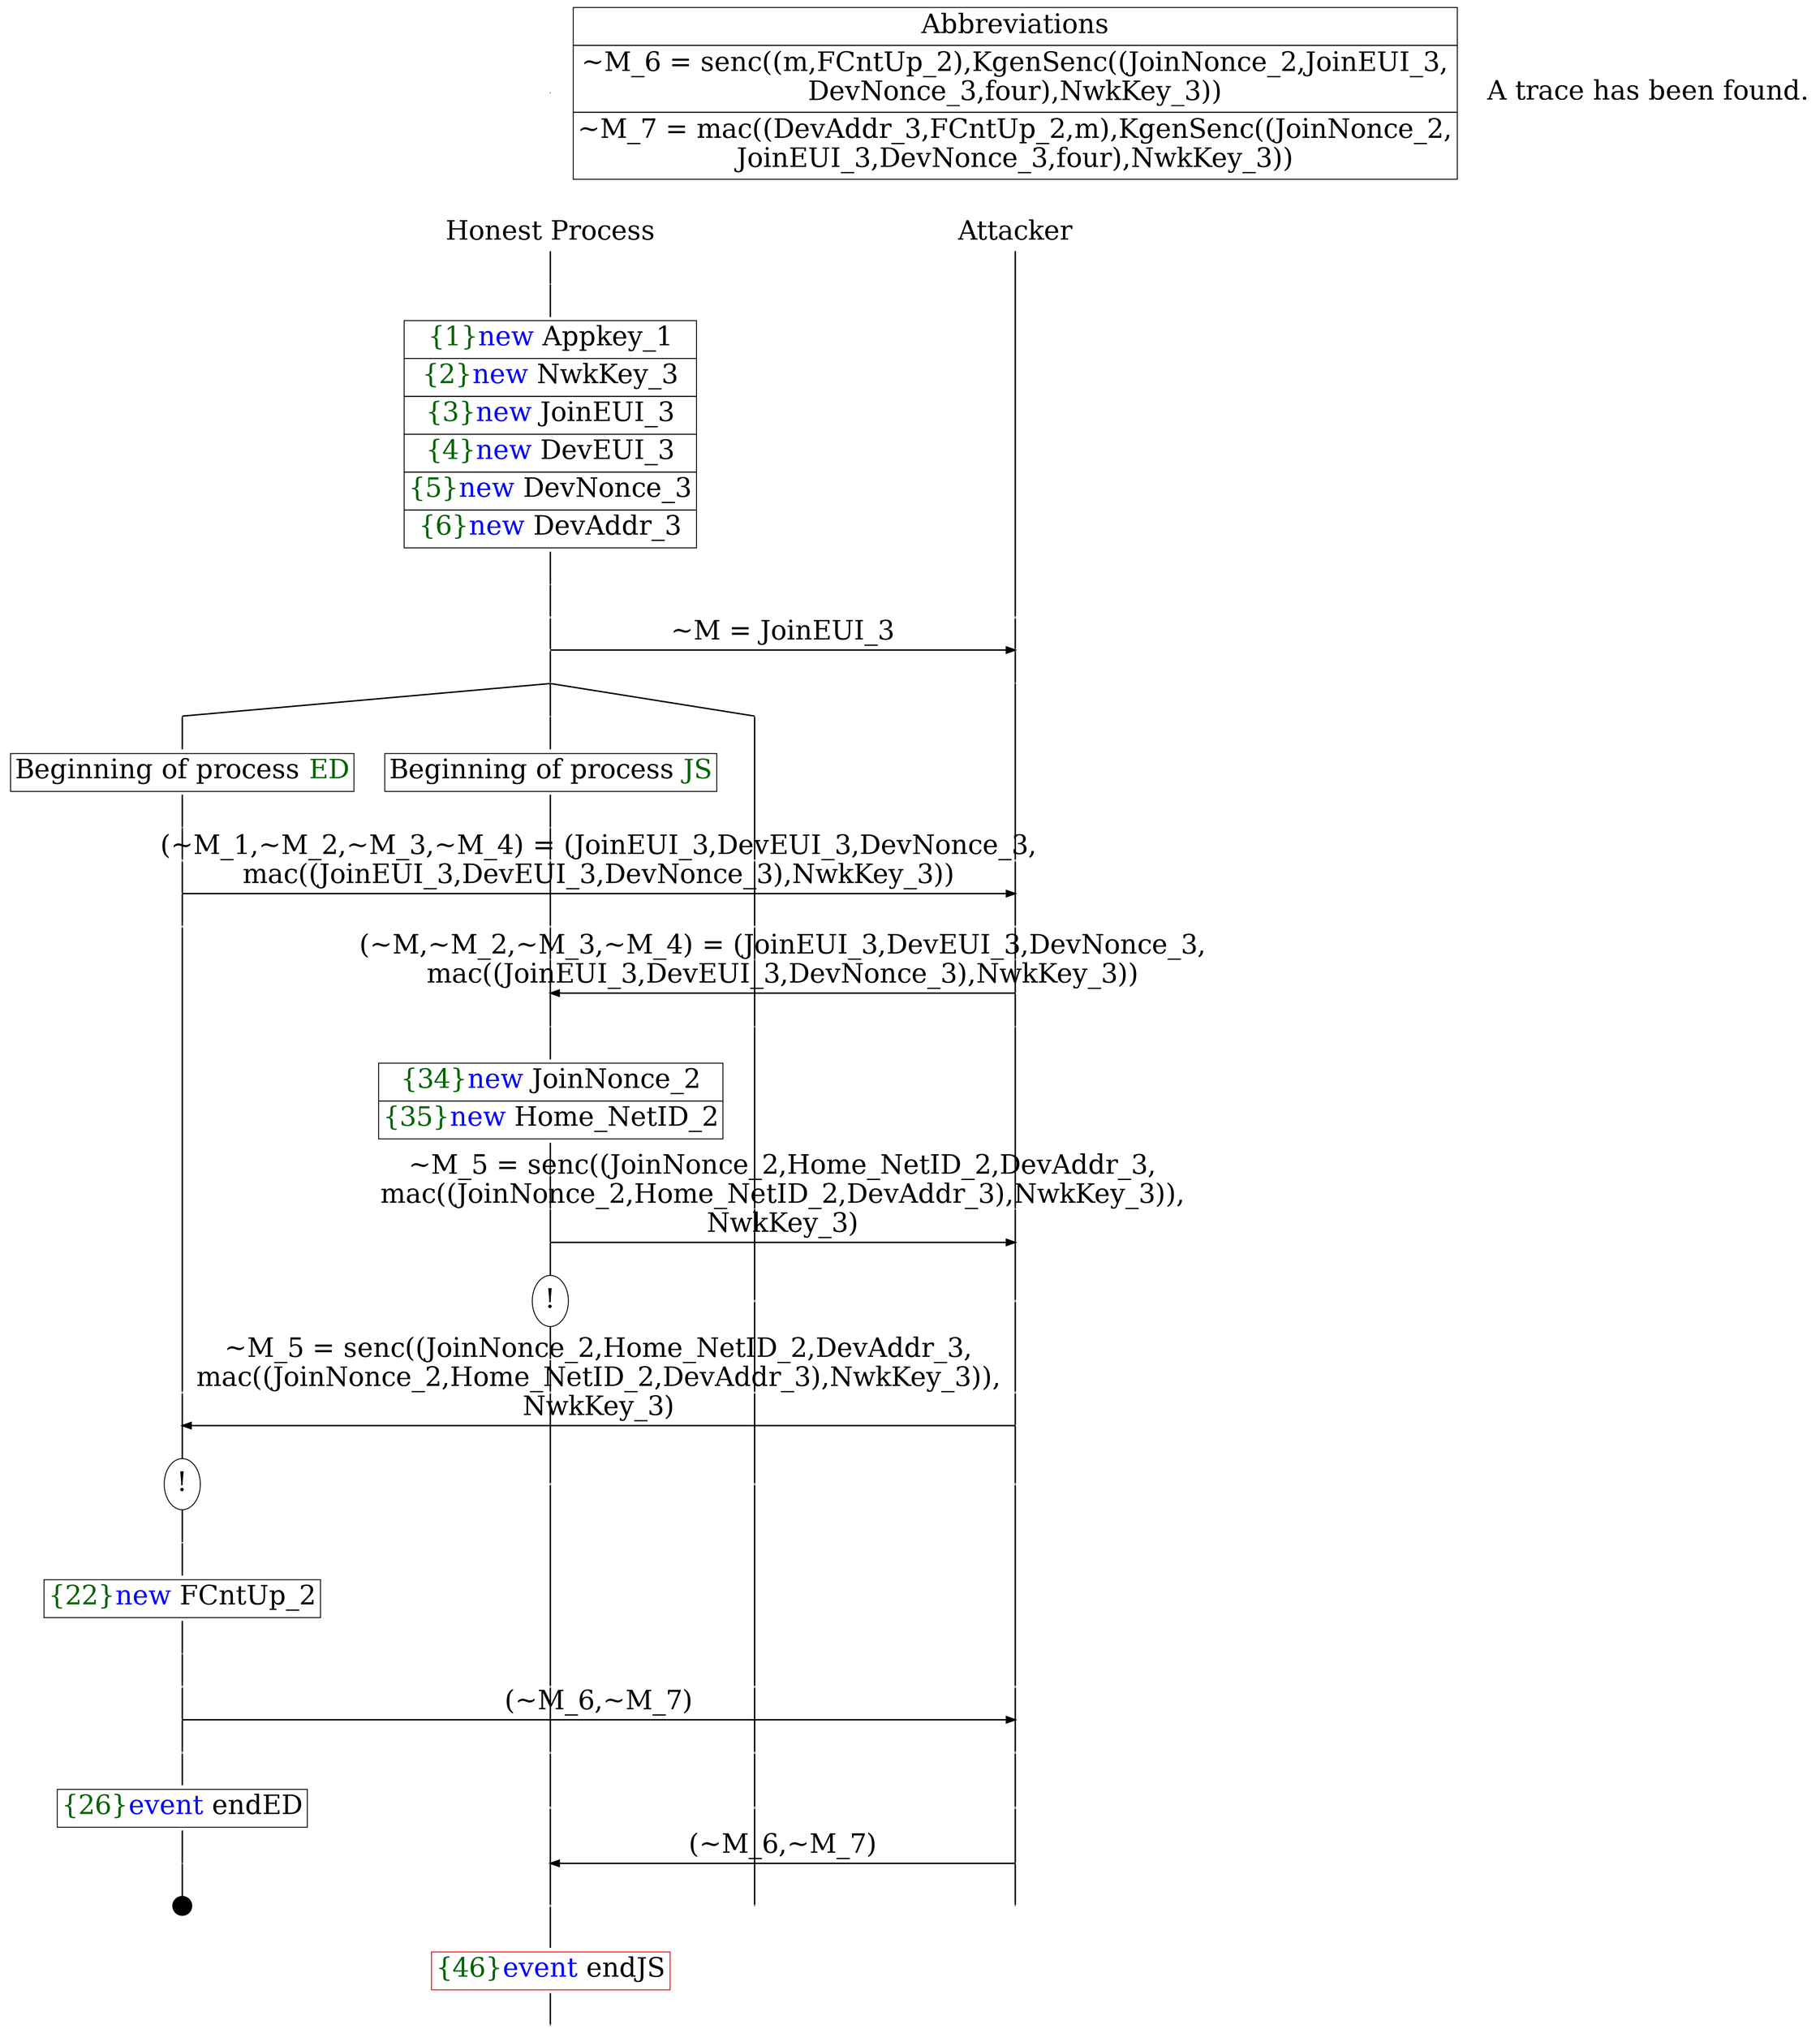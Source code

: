 digraph {
graph [ordering = out]
edge [arrowhead = none, penwidth = 1.6, fontsize = 30]
node [shape = point, width = 0, height = 0, fontsize = 30]
Trace<br/>
[label = <A trace has been found.<br/>
>, shape = plaintext]
P0__0 [label = "Honest Process", shape = plaintext]
P__0 [label = "Attacker", shape = plaintext]
Trace -> P0__0 [label = "", style = invisible, weight = 100]{rank = same; P0__0 P__0}
P0__0 -> P0__1 [label = <>, weight = 100]
P0__1 -> P0__2 [label = <>, weight = 100]
P0__2 [shape = plaintext, label = <<TABLE BORDER="0" CELLBORDER="1" CELLSPACING="0" CELLPADDING="4"> <TR><TD><FONT COLOR="darkgreen">{1}</FONT><FONT COLOR="blue">new </FONT>Appkey_1</TD></TR><TR><TD><FONT COLOR="darkgreen">{2}</FONT><FONT COLOR="blue">new </FONT>NwkKey_3</TD></TR><TR><TD><FONT COLOR="darkgreen">{3}</FONT><FONT COLOR="blue">new </FONT>JoinEUI_3</TD></TR><TR><TD><FONT COLOR="darkgreen">{4}</FONT><FONT COLOR="blue">new </FONT>DevEUI_3</TD></TR><TR><TD><FONT COLOR="darkgreen">{5}</FONT><FONT COLOR="blue">new </FONT>DevNonce_3</TD></TR><TR><TD><FONT COLOR="darkgreen">{6}</FONT><FONT COLOR="blue">new </FONT>DevAddr_3</TD></TR></TABLE>>]
P0__2 -> P0__3 [label = <>, weight = 100]
P0__3 -> P0__4 [label = <>, weight = 100]
P__0 -> P__1 [label = <>, weight = 100]
{rank = same; P__1 P0__4}
P0__4 -> P0__5 [label = <>, weight = 100]
P__1 -> P__2 [label = <>, weight = 100]
{rank = same; P__2 P0__5}
P0__5 -> P__2 [label = <~M = JoinEUI_3>, arrowhead = normal]
P0__5 -> P0__6 [label = <>, weight = 100]
P__2 -> P__3 [label = <>, weight = 100]
{rank = same; P__3 P0__6}
/*RPar */
P0__6 -> P0_2__6 [label = <>]
P0__6 -> P0_1__6 [label = <>]
P0__6 -> P0_0__6 [label = <>]
P0__6 [label = "", fixedsize = false, width = 0, height = 0, shape = none]
{rank = same; P0_0__6 P0_1__6 P0_2__6}
P0_1__6 -> P0_1__7 [label = <>, weight = 100]
P0_1__7 [shape = plaintext, label = <<TABLE BORDER="0" CELLBORDER="1" CELLSPACING="0" CELLPADDING="4"> <TR><TD>Beginning of process <FONT COLOR="darkgreen">JS</FONT></TD></TR></TABLE>>]
P0_1__7 -> P0_1__8 [label = <>, weight = 100]
P0_2__6 -> P0_2__7 [label = <>, weight = 100]
P0_2__7 [shape = plaintext, label = <<TABLE BORDER="0" CELLBORDER="1" CELLSPACING="0" CELLPADDING="4"> <TR><TD>Beginning of process <FONT COLOR="darkgreen">ED</FONT></TD></TR></TABLE>>]
P0_2__7 -> P0_2__8 [label = <>, weight = 100]
P0_2__8 -> P0_2__9 [label = <>, weight = 100]
P0_1__8 -> P0_1__9 [label = <>, weight = 100]
P0_0__6 -> P0_0__7 [label = <>, weight = 100]
P__3 -> P__4 [label = <>, weight = 100]
{rank = same; P__4 P0_0__7 P0_1__9 P0_2__9}
P0_2__9 -> P0_2__10 [label = <>, weight = 100]
P__4 -> P__5 [label = <>, weight = 100]
{rank = same; P__5 P0_2__10}
P0_2__10 -> P__5 [label = <(~M_1,~M_2,~M_3,~M_4) = (JoinEUI_3,DevEUI_3,DevNonce_3,<br/>
mac((JoinEUI_3,DevEUI_3,DevNonce_3),NwkKey_3))>, arrowhead = normal]
P0_2__10 -> P0_2__11 [label = <>, weight = 100]
P0_1__9 -> P0_1__10 [label = <>, weight = 100]
P0_0__7 -> P0_0__8 [label = <>, weight = 100]
P__5 -> P__6 [label = <>, weight = 100]
{rank = same; P__6 P0_0__8 P0_1__10 P0_2__11}
P0_1__10 -> P0_1__11 [label = <>, weight = 100]
P0_0__8 -> P0_0__9 [label = <>, weight = 100]
P__6 -> P__7 [label = <>, weight = 100]
{rank = same; P__7 P0_0__9 P0_1__11}
P0_1__11 -> P0_1__12 [label = <>, weight = 100]
P__7 -> P__8 [label = <>, weight = 100]
{rank = same; P__8 P0_1__12}
P0_1__12 -> P__8 [label = <(~M,~M_2,~M_3,~M_4) = (JoinEUI_3,DevEUI_3,DevNonce_3,<br/>
mac((JoinEUI_3,DevEUI_3,DevNonce_3),NwkKey_3))>, dir = back, arrowhead = normal]
P0_1__12 -> P0_1__13 [label = <>, weight = 100]
P0_0__9 -> P0_0__10 [label = <>, weight = 100]
P__8 -> P__9 [label = <>, weight = 100]
{rank = same; P__9 P0_0__10 P0_1__13}
P0_1__13 -> P0_1__14 [label = <>, weight = 100]
P0_1__14 [shape = plaintext, label = <<TABLE BORDER="0" CELLBORDER="1" CELLSPACING="0" CELLPADDING="4"> <TR><TD><FONT COLOR="darkgreen">{34}</FONT><FONT COLOR="blue">new </FONT>JoinNonce_2</TD></TR><TR><TD><FONT COLOR="darkgreen">{35}</FONT><FONT COLOR="blue">new </FONT>Home_NetID_2</TD></TR></TABLE>>]
P0_1__14 -> P0_1__15 [label = <>, weight = 100]
P0_1__15 -> P0_1__16 [label = <>, weight = 100]
P0_0__10 -> P0_0__11 [label = <>, weight = 100]
P__9 -> P__10 [label = <>, weight = 100]
{rank = same; P__10 P0_0__11 P0_1__16}
P0_1__16 -> P0_1__17 [label = <>, weight = 100]
P__10 -> P__11 [label = <>, weight = 100]
{rank = same; P__11 P0_1__17}
P0_1__17 -> P__11 [label = <~M_5 = senc((JoinNonce_2,Home_NetID_2,DevAddr_3,<br/>
mac((JoinNonce_2,Home_NetID_2,DevAddr_3),NwkKey_3)),<br/>
NwkKey_3)>, arrowhead = normal]
P0_1__17 -> P0_1__18 [label = <>, weight = 100]
P0_0__11 -> P0_0__12 [label = <>, weight = 100]
P__11 -> P__12 [label = <>, weight = 100]
{rank = same; P__12 P0_0__12 P0_1__18}
P0_1__18 [label = "!", shape = ellipse]
P0_1_0__18 [label = "", fixedsize = false, width = 0, height = 0, shape = none]
P0_1__18 -> P0_1_0__18 [label = <>, weight = 100]
P0_2__11 -> P0_2__12 [label = <>, weight = 100]
P0_1_0__18 -> P0_1_0__19 [label = <>, weight = 100]
P0_0__12 -> P0_0__13 [label = <>, weight = 100]
P__12 -> P__13 [label = <>, weight = 100]
{rank = same; P__13 P0_0__13 P0_1_0__19 P0_2__12}
P0_2__12 -> P0_2__13 [label = <>, weight = 100]
P__13 -> P__14 [label = <>, weight = 100]
{rank = same; P__14 P0_2__13}
P0_2__13 -> P__14 [label = <~M_5 = senc((JoinNonce_2,Home_NetID_2,DevAddr_3,<br/>
mac((JoinNonce_2,Home_NetID_2,DevAddr_3),NwkKey_3)),<br/>
NwkKey_3)>, dir = back, arrowhead = normal]
P0_2__13 -> P0_2__14 [label = <>, weight = 100]
P0_1_0__19 -> P0_1_0__20 [label = <>, weight = 100]
P0_0__13 -> P0_0__14 [label = <>, weight = 100]
P__14 -> P__15 [label = <>, weight = 100]
{rank = same; P__15 P0_0__14 P0_1_0__20 P0_2__14}
P0_2__14 [label = "!", shape = ellipse]
P0_2_0__14 [label = "", fixedsize = false, width = 0, height = 0, shape = none]
P0_2__14 -> P0_2_0__14 [label = <>, weight = 100]
P0_2_0__14 -> P0_2_0__15 [label = <>, weight = 100]
P0_2_0__15 [shape = plaintext, label = <<TABLE BORDER="0" CELLBORDER="1" CELLSPACING="0" CELLPADDING="4"> <TR><TD><FONT COLOR="darkgreen">{22}</FONT><FONT COLOR="blue">new </FONT>FCntUp_2</TD></TR></TABLE>>]
P0_2_0__15 -> P0_2_0__16 [label = <>, weight = 100]
P0_2_0__16 -> P0_2_0__17 [label = <>, weight = 100]
P0_1_0__20 -> P0_1_0__21 [label = <>, weight = 100]
P0_0__14 -> P0_0__15 [label = <>, weight = 100]
P__15 -> P__16 [label = <>, weight = 100]
{rank = same; P__16 P0_0__15 P0_1_0__21 P0_2_0__17}
P0_2_0__17 -> P0_2_0__18 [label = <>, weight = 100]
P__16 -> P__17 [label = <>, weight = 100]
{rank = same; P__17 P0_2_0__18}
P0_2_0__18 -> P__17 [label = <(~M_6,~M_7)>, arrowhead = normal]
P0_2_0__18 -> P0_2_0__19 [label = <>, weight = 100]
P0_1_0__21 -> P0_1_0__22 [label = <>, weight = 100]
P0_0__15 -> P0_0__16 [label = <>, weight = 100]
P__17 -> P__18 [label = <>, weight = 100]
{rank = same; P__18 P0_0__16 P0_1_0__22 P0_2_0__19}
P0_2_0__19 -> P0_2_0__20 [label = <>, weight = 100]
P0_2_0__20 [shape = plaintext, label = <<TABLE BORDER="0" CELLBORDER="1" CELLSPACING="0" CELLPADDING="4"> <TR><TD><FONT COLOR="darkgreen">{26}</FONT><FONT COLOR="blue">event</FONT> endED</TD></TR></TABLE>>]
P0_2_0__20 -> P0_2_0__21 [label = <>, weight = 100]
P0_2_0__22 [label = "", width = 0.3, height = 0.3]
P0_2_0__21 -> P0_2_0__22 [label = <>, weight = 100]
P0_1_0__22 -> P0_1_0__23 [label = <>, weight = 100]
P0_0__16 -> P0_0__17 [label = <>, weight = 100]
P__18 -> P__19 [label = <>, weight = 100]
{rank = same; P__19 P0_0__17 P0_1_0__23}
P0_1_0__23 -> P0_1_0__24 [label = <>, weight = 100]
P__19 -> P__20 [label = <>, weight = 100]
{rank = same; P__20 P0_1_0__24}
P0_1_0__24 -> P__20 [label = <(~M_6,~M_7)>, dir = back, arrowhead = normal]
P0_1_0__24 -> P0_1_0__25 [label = <>, weight = 100]
P0_0__17 -> P0_0__18 [label = <>, weight = 100]
P__20 -> P__21 [label = <>, weight = 100]
{rank = same; P__21 P0_0__18 P0_1_0__25}
P0_1_0__25 -> P0_1_0__26 [label = <>, weight = 100]
P0_1_0__26 [color = red, shape = plaintext, label = <<TABLE BORDER="0" CELLBORDER="1" CELLSPACING="0" CELLPADDING="4"> <TR><TD><FONT COLOR="darkgreen">{46}</FONT><FONT COLOR="blue">event</FONT> endJS</TD></TR></TABLE>>]
P0_1_0__26 -> P0_1_0__27 [label = <>, weight = 100]
Abbrev [shape = plaintext, label = <<TABLE BORDER="0" CELLBORDER="1" CELLSPACING="0" CELLPADDING="4"><TR> <TD> Abbreviations </TD></TR><TR><TD>~M_6 = senc((m,FCntUp_2),KgenSenc((JoinNonce_2,JoinEUI_3,<br/>
DevNonce_3,four),NwkKey_3))</TD></TR><TR><TD>~M_7 = mac((DevAddr_3,FCntUp_2,m),KgenSenc((JoinNonce_2,<br/>
JoinEUI_3,DevNonce_3,four),NwkKey_3))</TD></TR></TABLE>>]Abbrev -> P__0 [style = invisible, weight =100]}